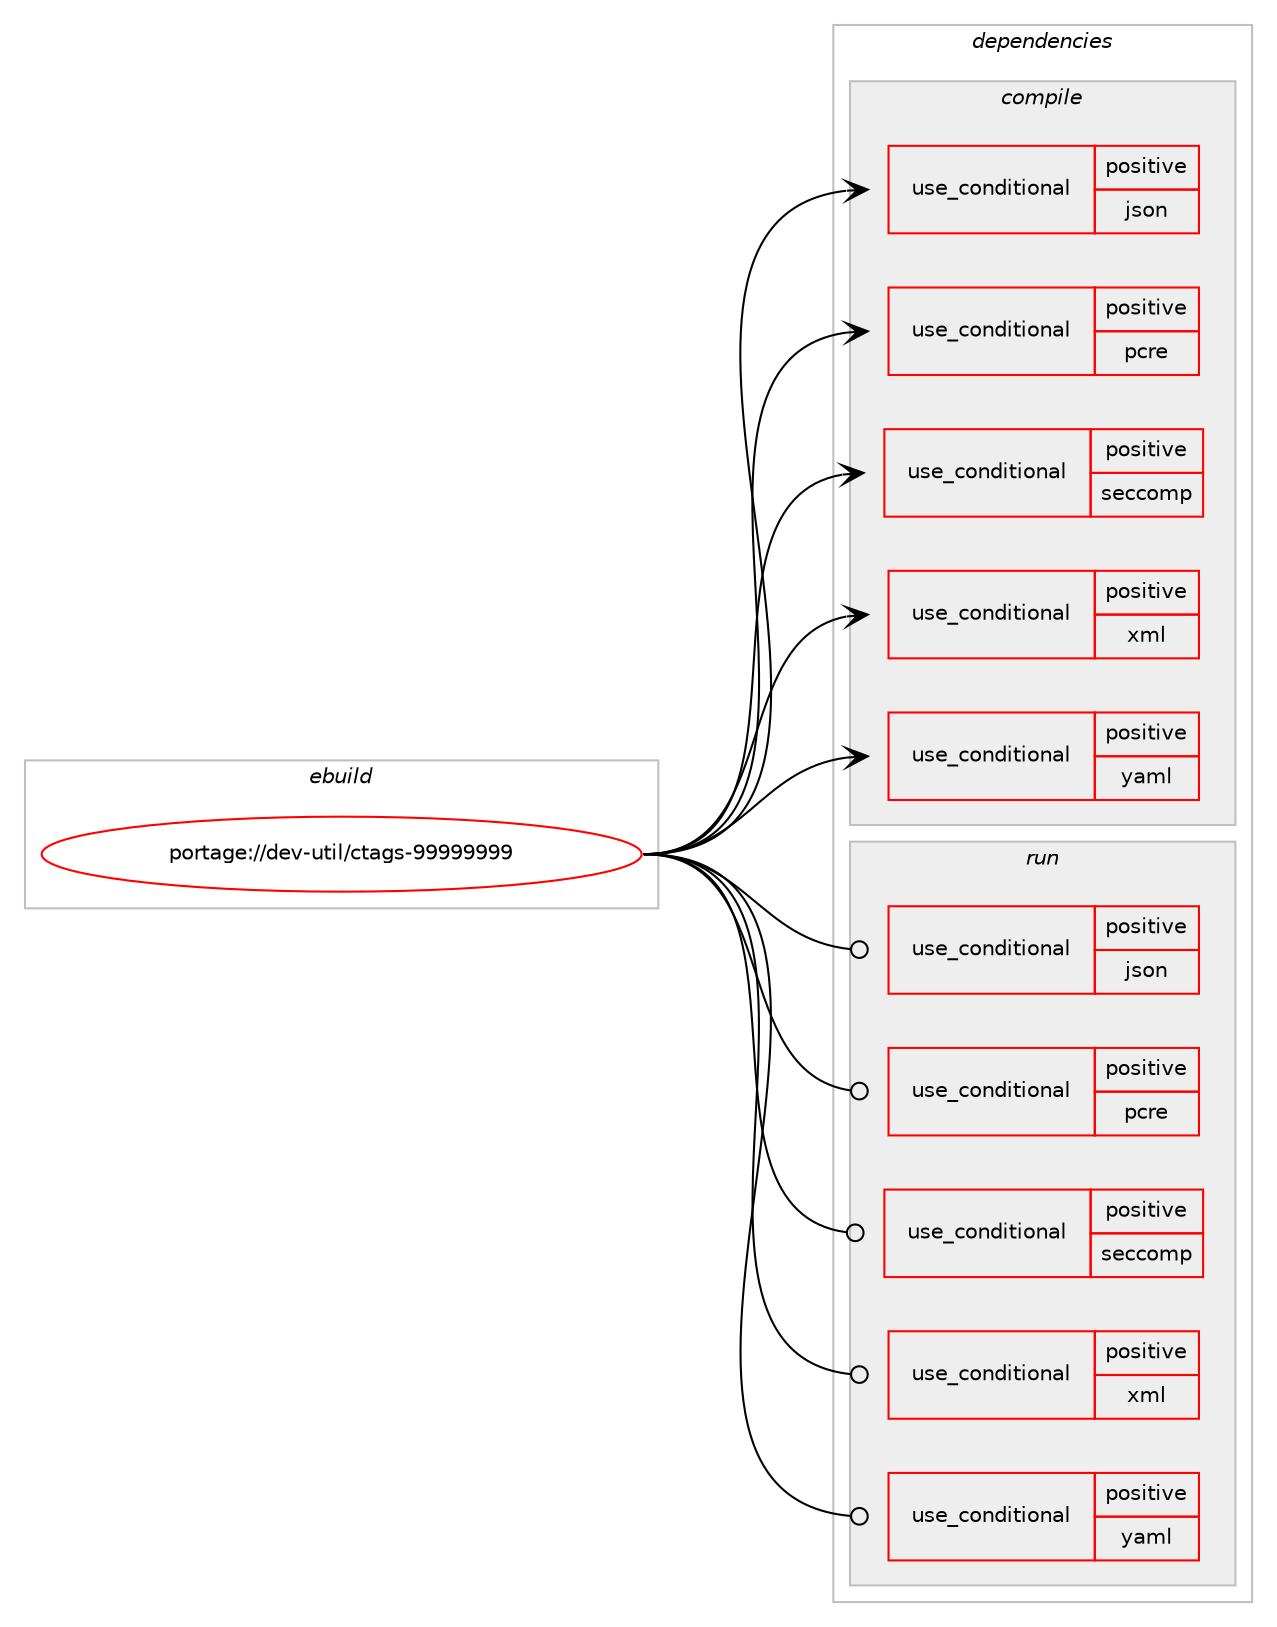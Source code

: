 digraph prolog {

# *************
# Graph options
# *************

newrank=true;
concentrate=true;
compound=true;
graph [rankdir=LR,fontname=Helvetica,fontsize=10,ranksep=1.5];#, ranksep=2.5, nodesep=0.2];
edge  [arrowhead=vee];
node  [fontname=Helvetica,fontsize=10];

# **********
# The ebuild
# **********

subgraph cluster_leftcol {
color=gray;
rank=same;
label=<<i>ebuild</i>>;
id [label="portage://dev-util/ctags-99999999", color=red, width=4, href="../dev-util/ctags-99999999.svg"];
}

# ****************
# The dependencies
# ****************

subgraph cluster_midcol {
color=gray;
label=<<i>dependencies</i>>;
subgraph cluster_compile {
fillcolor="#eeeeee";
style=filled;
label=<<i>compile</i>>;
subgraph cond58226 {
dependency108684 [label=<<TABLE BORDER="0" CELLBORDER="1" CELLSPACING="0" CELLPADDING="4"><TR><TD ROWSPAN="3" CELLPADDING="10">use_conditional</TD></TR><TR><TD>positive</TD></TR><TR><TD>json</TD></TR></TABLE>>, shape=none, color=red];
# *** BEGIN UNKNOWN DEPENDENCY TYPE (TODO) ***
# dependency108684 -> package_dependency(portage://dev-util/ctags-99999999,install,no,dev-libs,jansson,none,[,,],any_same_slot,[])
# *** END UNKNOWN DEPENDENCY TYPE (TODO) ***

}
id:e -> dependency108684:w [weight=20,style="solid",arrowhead="vee"];
subgraph cond58227 {
dependency108685 [label=<<TABLE BORDER="0" CELLBORDER="1" CELLSPACING="0" CELLPADDING="4"><TR><TD ROWSPAN="3" CELLPADDING="10">use_conditional</TD></TR><TR><TD>positive</TD></TR><TR><TD>pcre</TD></TR></TABLE>>, shape=none, color=red];
# *** BEGIN UNKNOWN DEPENDENCY TYPE (TODO) ***
# dependency108685 -> package_dependency(portage://dev-util/ctags-99999999,install,no,dev-libs,libpcre2,none,[,,],[],[])
# *** END UNKNOWN DEPENDENCY TYPE (TODO) ***

}
id:e -> dependency108685:w [weight=20,style="solid",arrowhead="vee"];
subgraph cond58228 {
dependency108686 [label=<<TABLE BORDER="0" CELLBORDER="1" CELLSPACING="0" CELLPADDING="4"><TR><TD ROWSPAN="3" CELLPADDING="10">use_conditional</TD></TR><TR><TD>positive</TD></TR><TR><TD>seccomp</TD></TR></TABLE>>, shape=none, color=red];
# *** BEGIN UNKNOWN DEPENDENCY TYPE (TODO) ***
# dependency108686 -> package_dependency(portage://dev-util/ctags-99999999,install,no,sys-libs,libseccomp,none,[,,],[],[])
# *** END UNKNOWN DEPENDENCY TYPE (TODO) ***

}
id:e -> dependency108686:w [weight=20,style="solid",arrowhead="vee"];
subgraph cond58229 {
dependency108687 [label=<<TABLE BORDER="0" CELLBORDER="1" CELLSPACING="0" CELLPADDING="4"><TR><TD ROWSPAN="3" CELLPADDING="10">use_conditional</TD></TR><TR><TD>positive</TD></TR><TR><TD>xml</TD></TR></TABLE>>, shape=none, color=red];
# *** BEGIN UNKNOWN DEPENDENCY TYPE (TODO) ***
# dependency108687 -> package_dependency(portage://dev-util/ctags-99999999,install,no,dev-libs,libxml2,none,[,,],[slot(2)],[])
# *** END UNKNOWN DEPENDENCY TYPE (TODO) ***

}
id:e -> dependency108687:w [weight=20,style="solid",arrowhead="vee"];
subgraph cond58230 {
dependency108688 [label=<<TABLE BORDER="0" CELLBORDER="1" CELLSPACING="0" CELLPADDING="4"><TR><TD ROWSPAN="3" CELLPADDING="10">use_conditional</TD></TR><TR><TD>positive</TD></TR><TR><TD>yaml</TD></TR></TABLE>>, shape=none, color=red];
# *** BEGIN UNKNOWN DEPENDENCY TYPE (TODO) ***
# dependency108688 -> package_dependency(portage://dev-util/ctags-99999999,install,no,dev-libs,libyaml,none,[,,],[],[])
# *** END UNKNOWN DEPENDENCY TYPE (TODO) ***

}
id:e -> dependency108688:w [weight=20,style="solid",arrowhead="vee"];
}
subgraph cluster_compileandrun {
fillcolor="#eeeeee";
style=filled;
label=<<i>compile and run</i>>;
}
subgraph cluster_run {
fillcolor="#eeeeee";
style=filled;
label=<<i>run</i>>;
subgraph cond58231 {
dependency108689 [label=<<TABLE BORDER="0" CELLBORDER="1" CELLSPACING="0" CELLPADDING="4"><TR><TD ROWSPAN="3" CELLPADDING="10">use_conditional</TD></TR><TR><TD>positive</TD></TR><TR><TD>json</TD></TR></TABLE>>, shape=none, color=red];
# *** BEGIN UNKNOWN DEPENDENCY TYPE (TODO) ***
# dependency108689 -> package_dependency(portage://dev-util/ctags-99999999,run,no,dev-libs,jansson,none,[,,],any_same_slot,[])
# *** END UNKNOWN DEPENDENCY TYPE (TODO) ***

}
id:e -> dependency108689:w [weight=20,style="solid",arrowhead="odot"];
subgraph cond58232 {
dependency108690 [label=<<TABLE BORDER="0" CELLBORDER="1" CELLSPACING="0" CELLPADDING="4"><TR><TD ROWSPAN="3" CELLPADDING="10">use_conditional</TD></TR><TR><TD>positive</TD></TR><TR><TD>pcre</TD></TR></TABLE>>, shape=none, color=red];
# *** BEGIN UNKNOWN DEPENDENCY TYPE (TODO) ***
# dependency108690 -> package_dependency(portage://dev-util/ctags-99999999,run,no,dev-libs,libpcre2,none,[,,],[],[])
# *** END UNKNOWN DEPENDENCY TYPE (TODO) ***

}
id:e -> dependency108690:w [weight=20,style="solid",arrowhead="odot"];
subgraph cond58233 {
dependency108691 [label=<<TABLE BORDER="0" CELLBORDER="1" CELLSPACING="0" CELLPADDING="4"><TR><TD ROWSPAN="3" CELLPADDING="10">use_conditional</TD></TR><TR><TD>positive</TD></TR><TR><TD>seccomp</TD></TR></TABLE>>, shape=none, color=red];
# *** BEGIN UNKNOWN DEPENDENCY TYPE (TODO) ***
# dependency108691 -> package_dependency(portage://dev-util/ctags-99999999,run,no,sys-libs,libseccomp,none,[,,],[],[])
# *** END UNKNOWN DEPENDENCY TYPE (TODO) ***

}
id:e -> dependency108691:w [weight=20,style="solid",arrowhead="odot"];
subgraph cond58234 {
dependency108692 [label=<<TABLE BORDER="0" CELLBORDER="1" CELLSPACING="0" CELLPADDING="4"><TR><TD ROWSPAN="3" CELLPADDING="10">use_conditional</TD></TR><TR><TD>positive</TD></TR><TR><TD>xml</TD></TR></TABLE>>, shape=none, color=red];
# *** BEGIN UNKNOWN DEPENDENCY TYPE (TODO) ***
# dependency108692 -> package_dependency(portage://dev-util/ctags-99999999,run,no,dev-libs,libxml2,none,[,,],[slot(2)],[])
# *** END UNKNOWN DEPENDENCY TYPE (TODO) ***

}
id:e -> dependency108692:w [weight=20,style="solid",arrowhead="odot"];
subgraph cond58235 {
dependency108693 [label=<<TABLE BORDER="0" CELLBORDER="1" CELLSPACING="0" CELLPADDING="4"><TR><TD ROWSPAN="3" CELLPADDING="10">use_conditional</TD></TR><TR><TD>positive</TD></TR><TR><TD>yaml</TD></TR></TABLE>>, shape=none, color=red];
# *** BEGIN UNKNOWN DEPENDENCY TYPE (TODO) ***
# dependency108693 -> package_dependency(portage://dev-util/ctags-99999999,run,no,dev-libs,libyaml,none,[,,],[],[])
# *** END UNKNOWN DEPENDENCY TYPE (TODO) ***

}
id:e -> dependency108693:w [weight=20,style="solid",arrowhead="odot"];
}
}

# **************
# The candidates
# **************

subgraph cluster_choices {
rank=same;
color=gray;
label=<<i>candidates</i>>;

}

}
